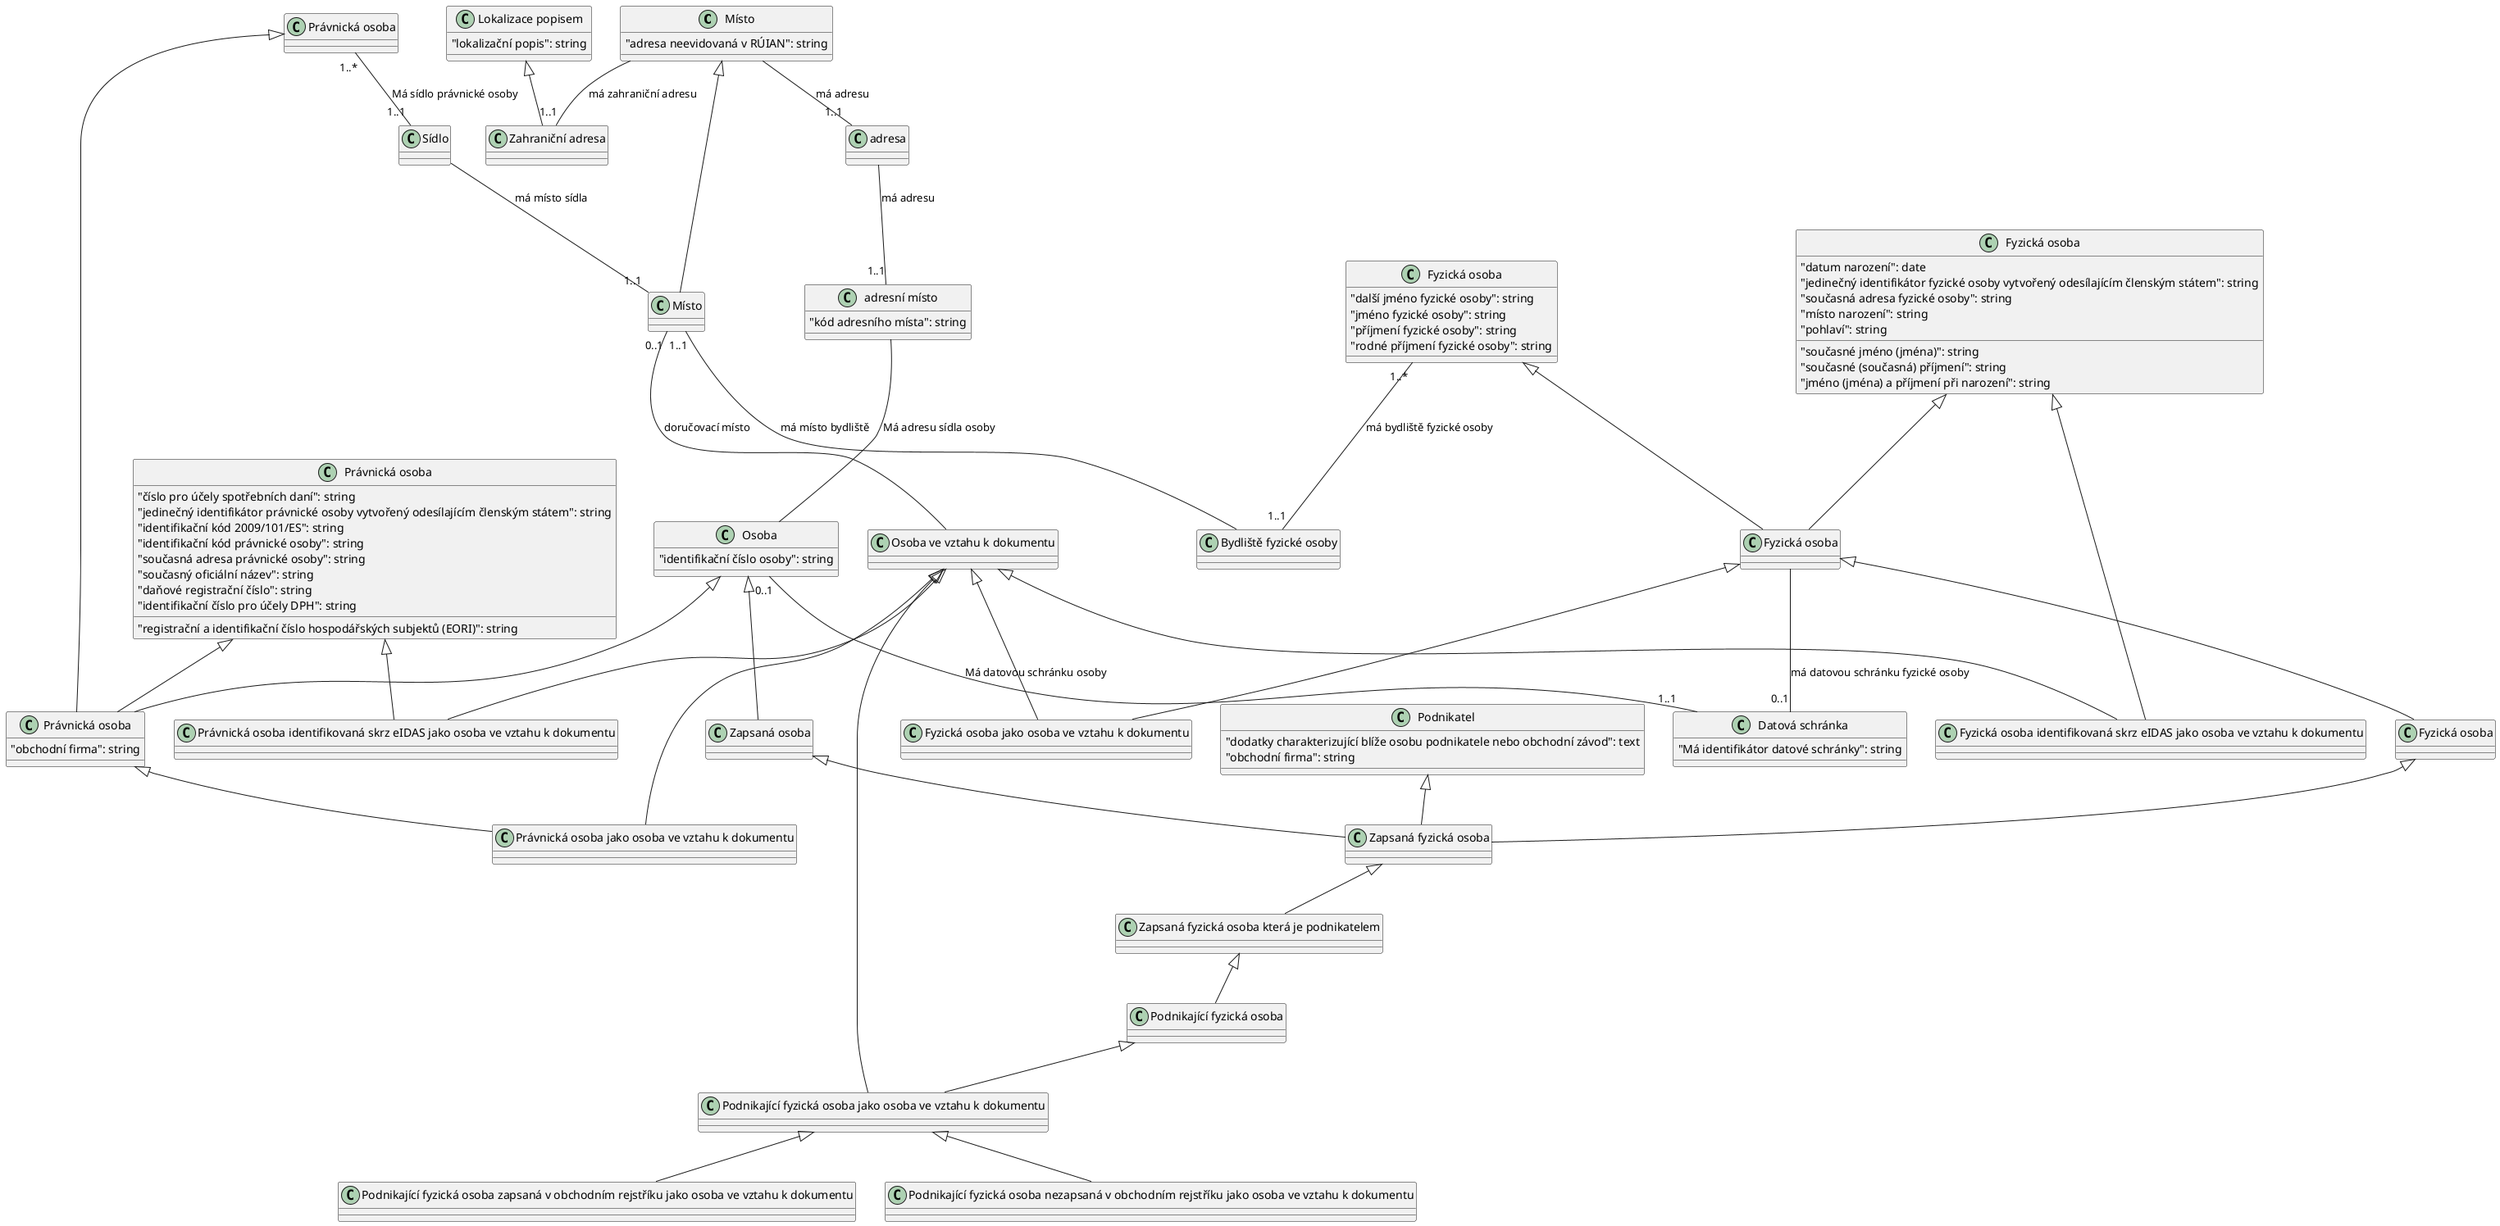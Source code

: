 @startuml
set namespaceSeparator none
class "Místo" {
  "adresa neevidovaná v RÚIAN": string
}

class adresa {
}

class "Zahraniční adresa" {
}

class "Lokalizace popisem" {
  "lokalizační popis": string
}

class "adresní místo" {
  "kód adresního místa": string
}

class "Právnická osoba" {
  "obchodní firma": string
}

class "Fyzická osoba" {
}

class "Podnikající fyzická osoba" {
}

class Osoba {
  "identifikační číslo osoby": string
}

class "Právnická osoba​" {
  "číslo pro účely spotřebních daní": string
  "registrační a identifikační číslo hospodářských subjektů (EORI)": string
  "jedinečný identifikátor právnické osoby vytvořený odesílajícím členským státem": string
  "identifikační kód 2009/101/ES": string
  "identifikační kód právnické osoby": string
  "současná adresa právnické osoby": string
  "současný oficiální název": string
  "daňové registrační číslo": string
  "identifikační číslo pro účely DPH": string
}

class "Právnická osoba​​" {
}

class "Datová schránka" {
  "Má identifikátor datové schránky": string
}

class "Sídlo" {
}

class "Místo​" {
}

class "Fyzická osoba​" {
  "další jméno fyzické osoby": string
  "jméno fyzické osoby": string
  "příjmení fyzické osoby": string
  "rodné příjmení fyzické osoby": string
}

class "Fyzická osoba​​" {
  "datum narození": date
  "jedinečný identifikátor fyzické osoby vytvořený odesílajícím členským státem": string
  "současné jméno (jména)": string
  "současné (současná) příjmení": string
  "současná adresa fyzické osoby": string
  "jméno (jména) a příjmení při narození": string
  "místo narození": string
  "pohlaví": string
}

class "Bydliště fyzické osoby" {
}

class Podnikatel {
  "dodatky charakterizující blíže osobu podnikatele nebo obchodní závod": text
  "obchodní firma​": string
}

class "Zapsaná fyzická osoba" {
}

class "Fyzická osoba​​​" {
}

class "Zapsaná osoba" {
}

class "Zapsaná fyzická osoba která je podnikatelem" {
}

class "Osoba ve vztahu k dokumentu" {
}

class "Právnická osoba jako osoba ve vztahu k dokumentu" {
}

class "Fyzická osoba jako osoba ve vztahu k dokumentu" {
}

class "Podnikající fyzická osoba jako osoba ve vztahu k dokumentu" {
}

class "Podnikající fyzická osoba zapsaná v obchodním rejstříku jako osoba ve vztahu k dokumentu" {
}

class "Podnikající fyzická osoba nezapsaná v obchodním rejstříku jako osoba ve vztahu k dokumentu" {
}

class "Fyzická osoba identifikovaná skrz eIDAS jako osoba ve vztahu k dokumentu" {
}

class "Právnická osoba identifikovaná skrz eIDAS jako osoba ve vztahu k dokumentu" {
}

"Lokalizace popisem" <|-- "Zahraniční adresa"
Osoba <|-- "Právnická osoba"
"Právnická osoba​" <|-- "Právnická osoba"
"Právnická osoba​​" <|-- "Právnická osoba"
"Fyzická osoba​" <|-- "Fyzická osoba"
"Fyzická osoba​​" <|-- "Fyzická osoba"
"Zapsaná fyzická osoba která je podnikatelem" <|-- "Podnikající fyzická osoba"
"Místo" <|-- "Místo​"
Podnikatel <|-- "Zapsaná fyzická osoba"
"Fyzická osoba​​​" <|-- "Zapsaná fyzická osoba"
"Zapsaná osoba" <|-- "Zapsaná fyzická osoba"
"Fyzická osoba" <|-- "Fyzická osoba​​​"
Osoba <|-- "Zapsaná osoba"
"Zapsaná fyzická osoba" <|-- "Zapsaná fyzická osoba která je podnikatelem"
"Osoba ve vztahu k dokumentu" <|-- "Právnická osoba jako osoba ve vztahu k dokumentu"
"Právnická osoba" <|-- "Právnická osoba jako osoba ve vztahu k dokumentu"
"Osoba ve vztahu k dokumentu" <|-- "Fyzická osoba jako osoba ve vztahu k dokumentu"
"Fyzická osoba" <|-- "Fyzická osoba jako osoba ve vztahu k dokumentu"
"Osoba ve vztahu k dokumentu" <|-- "Podnikající fyzická osoba jako osoba ve vztahu k dokumentu"
"Podnikající fyzická osoba" <|-- "Podnikající fyzická osoba jako osoba ve vztahu k dokumentu"
"Podnikající fyzická osoba jako osoba ve vztahu k dokumentu" <|-- "Podnikající fyzická osoba zapsaná v obchodním rejstříku jako osoba ve vztahu k dokumentu"
"Podnikající fyzická osoba jako osoba ve vztahu k dokumentu" <|-- "Podnikající fyzická osoba nezapsaná v obchodním rejstříku jako osoba ve vztahu k dokumentu"
"Fyzická osoba​​" <|-- "Fyzická osoba identifikovaná skrz eIDAS jako osoba ve vztahu k dokumentu"
"Osoba ve vztahu k dokumentu" <|-- "Fyzická osoba identifikovaná skrz eIDAS jako osoba ve vztahu k dokumentu"
"Právnická osoba​" <|-- "Právnická osoba identifikovaná skrz eIDAS jako osoba ve vztahu k dokumentu"
"Osoba ve vztahu k dokumentu" <|-- "Právnická osoba identifikovaná skrz eIDAS jako osoba ve vztahu k dokumentu"
"Místo" -- "1..1" adresa :  "má adresu"
"Místo" -- "1..1" "Zahraniční adresa" :  "má zahraniční adresu"
adresa -- "1..1" "adresní místo" :  "má adresu​"
"adresní místo" -- Osoba :  "Má adresu sídla osoby"
"Fyzická osoba" -- "0..1" "Datová schránka" :  "má datovou schránku fyzické osoby"
Osoba "0..1" -- "1..1" "Datová schránka" :  "Má datovou schránku osoby"
"Právnická osoba​​" "1..*" -- "1..1" "Sídlo" :  "Má sídlo právnické osoby"
"Sídlo" -- "1..1" "Místo​" :  "má místo sídla"
"Místo​" "1..1" -- "Bydliště fyzické osoby" :  "má místo bydliště"
"Místo​" "0..1" -- "Osoba ve vztahu k dokumentu" :  "doručovací místo"
"Fyzická osoba​" "1..*" -- "1..1" "Bydliště fyzické osoby" :  "má bydliště fyzické osoby"
@enduml
